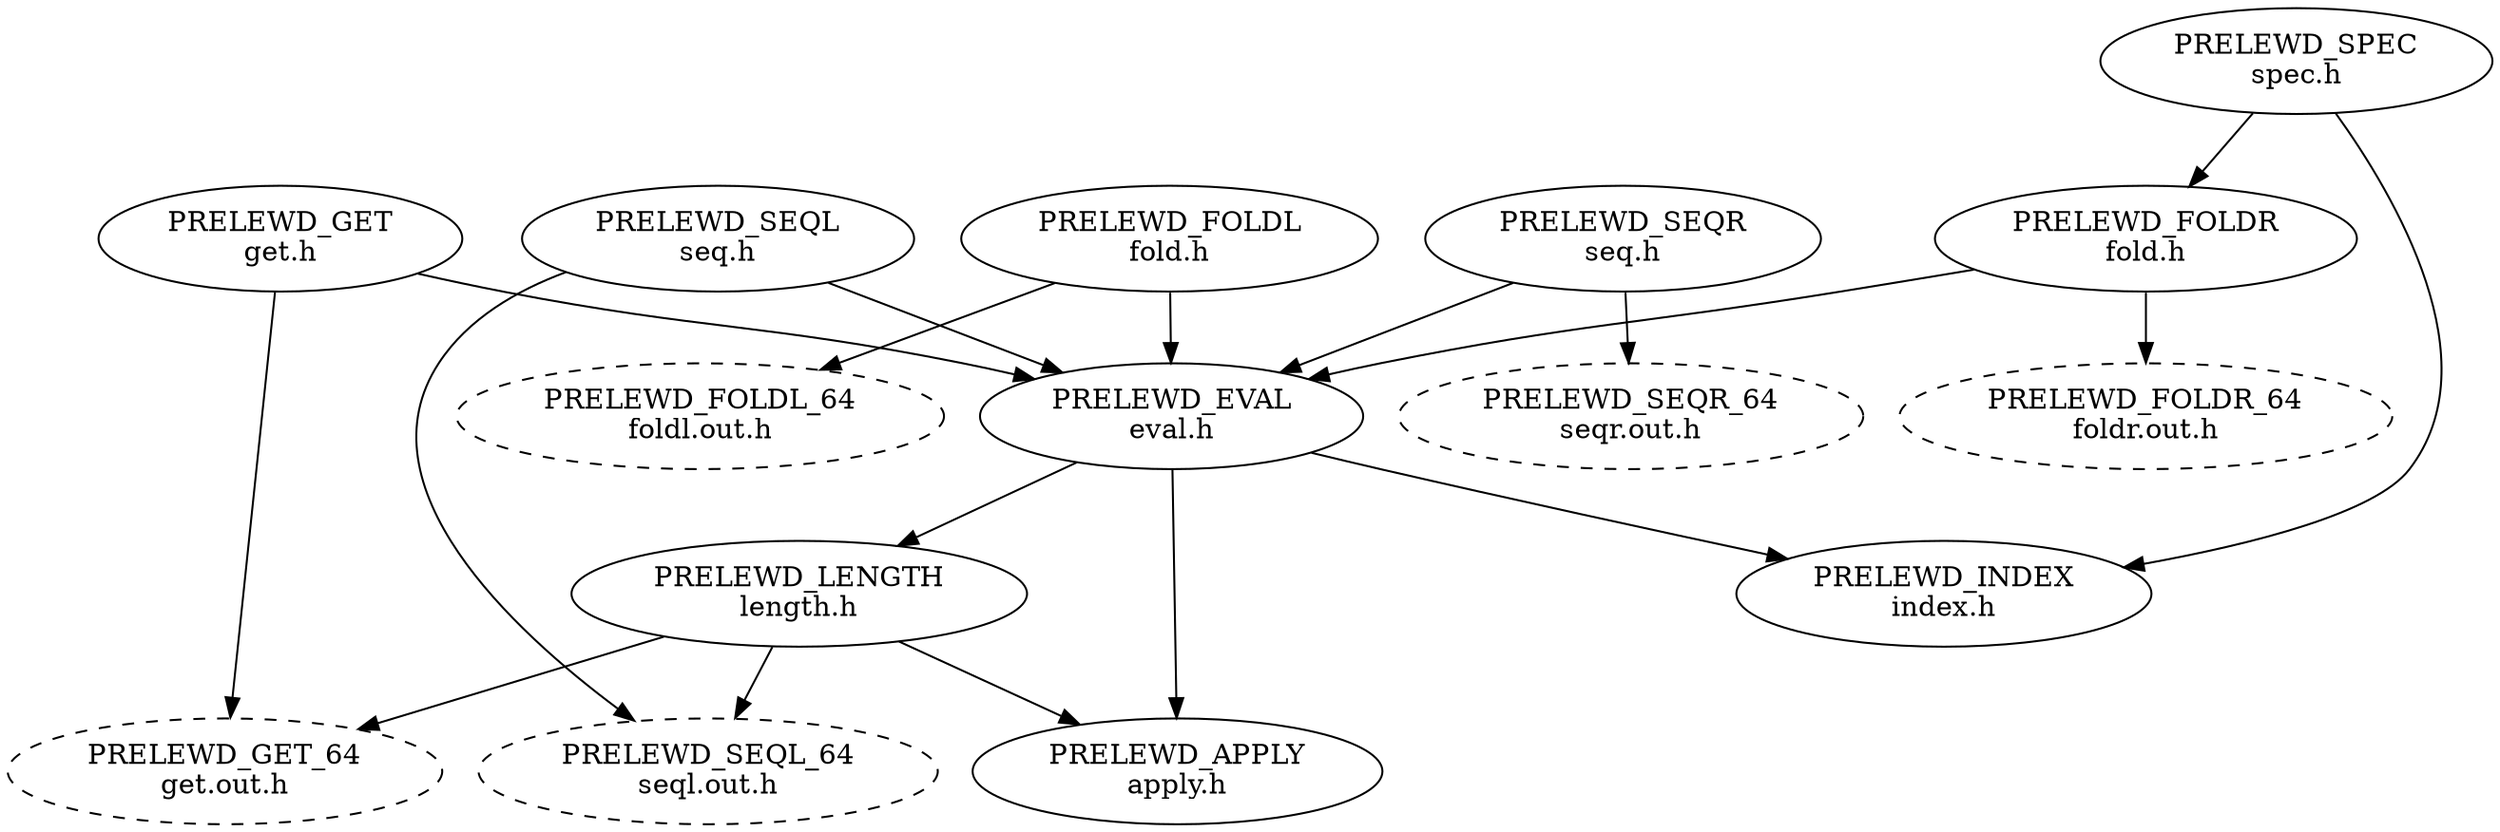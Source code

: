 digraph {
  node [style = solid]

  PRELEWD_SPEC [label = "\N\nspec.h"]
  PRELEWD_FOLDL [label = "\N\nfold.h"]
  PRELEWD_FOLDR [label = "\N\nfold.h"]
  PRELEWD_EVAL [label = "\N\neval.h"]
  PRELEWD_LENGTH [label = "\N\nlength.h"]
  PRELEWD_GET [label = "\N\nget.h"]
  PRELEWD_SEQL [label = "\N\nseq.h"]
  PRELEWD_SEQR [label = "\N\nseq.h"]
  PRELEWD_APPLY [label = "\N\napply.h"]
  PRELEWD_INDEX [label = "\N\nindex.h"]

  node [style = dashed]

  PRELEWD_FOLDL_64 [label = "\N\nfoldl.out.h"]
  PRELEWD_FOLDR_64 [label = "\N\nfoldr.out.h"]
  PRELEWD_GET_64 [label = "\N\nget.out.h"]
  PRELEWD_SEQL_64 [label = "\N\nseql.out.h"]
  PRELEWD_SEQR_64 [label = "\N\nseqr.out.h"]

  PRELEWD_SPEC -> PRELEWD_FOLDR
  PRELEWD_SPEC -> PRELEWD_INDEX

  PRELEWD_FOLDL -> PRELEWD_EVAL
  PRELEWD_FOLDL -> PRELEWD_FOLDL_64

  PRELEWD_FOLDR -> PRELEWD_EVAL
  PRELEWD_FOLDR -> PRELEWD_FOLDR_64

  PRELEWD_EVAL -> PRELEWD_LENGTH
  PRELEWD_EVAL -> PRELEWD_APPLY
  PRELEWD_EVAL -> PRELEWD_INDEX

  PRELEWD_LENGTH -> PRELEWD_APPLY
  PRELEWD_LENGTH -> PRELEWD_GET_64
  PRELEWD_LENGTH -> PRELEWD_SEQL_64

  PRELEWD_GET -> PRELEWD_EVAL
  PRELEWD_GET -> PRELEWD_GET_64

  PRELEWD_SEQL -> PRELEWD_EVAL
  PRELEWD_SEQL -> PRELEWD_SEQL_64

  PRELEWD_SEQR -> PRELEWD_EVAL
  PRELEWD_SEQR -> PRELEWD_SEQR_64
}
